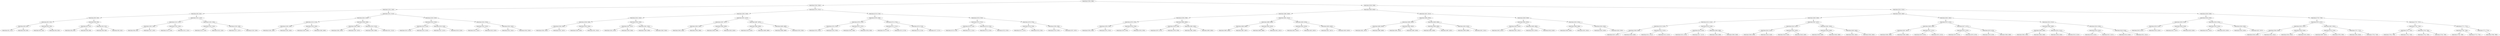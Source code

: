 digraph G{
1397103605 [label="Node{data=[4788, 4788]}"]
1397103605 -> 1596043581
1596043581 [label="Node{data=[3344, 3344]}"]
1596043581 -> 1956499380
1956499380 [label="Node{data=[1345, 1345]}"]
1956499380 -> 1499921518
1499921518 [label="Node{data=[943, 943]}"]
1499921518 -> 974966020
974966020 [label="Node{data=[935, 935]}"]
974966020 -> 1759918883
1759918883 [label="Node{data=[931, 931]}"]
1759918883 -> 1922873828
1922873828 [label="Node{data=[929, 929]}"]
1922873828 -> 485994069
485994069 [label="Node{data=[911, 911]}"]
1922873828 -> 1079981090
1079981090 [label="Node{data=[930, 930]}"]
1759918883 -> 423178281
423178281 [label="Node{data=[933, 933]}"]
423178281 -> 243132787
243132787 [label="Node{data=[932, 932]}"]
423178281 -> 794393583
794393583 [label="Node{data=[934, 934]}"]
974966020 -> 379495426
379495426 [label="Node{data=[939, 939]}"]
379495426 -> 1182164608
1182164608 [label="Node{data=[937, 937]}"]
1182164608 -> 656484684
656484684 [label="Node{data=[936, 936]}"]
1182164608 -> 1128507460
1128507460 [label="Node{data=[938, 938]}"]
379495426 -> 538884762
538884762 [label="Node{data=[941, 941]}"]
538884762 -> 1437178495
1437178495 [label="Node{data=[940, 940]}"]
538884762 -> 2079105743
2079105743 [label="Node{data=[942, 942]}"]
1499921518 -> 624112766
624112766 [label="Node{data=[1322, 1322]}"]
624112766 -> 1881968680
1881968680 [label="Node{data=[1314, 1314]}"]
1881968680 -> 1775212080
1775212080 [label="Node{data=[1285, 1285]}"]
1775212080 -> 2007743260
2007743260 [label="Node{data=[944, 944]}"]
1775212080 -> 1267200339
1267200339 [label="Node{data=[1297, 1297]}"]
1881968680 -> 1606321627
1606321627 [label="Node{data=[1320, 1320]}"]
1606321627 -> 1255536138
1255536138 [label="Node{data=[1319, 1319]}"]
1606321627 -> 1611450135
1611450135 [label="Node{data=[1321, 1321]}"]
624112766 -> 343256876
343256876 [label="Node{data=[1326, 1326]}"]
343256876 -> 1070489636
1070489636 [label="Node{data=[1324, 1324]}"]
1070489636 -> 1523491953
1523491953 [label="Node{data=[1323, 1323]}"]
1070489636 -> 1560077376
1560077376 [label="Node{data=[1325, 1325]}"]
343256876 -> 1699294268
1699294268 [label="Node{data=[1328, 1328]}"]
1699294268 -> 701153265
701153265 [label="Node{data=[1327, 1327]}"]
1699294268 -> 101215125
101215125 [label="Node{data=[1329, 1329]}"]
1956499380 -> 1030570480
1030570480 [label="Node{data=[3312, 3312]}"]
1030570480 -> 300524205
300524205 [label="Node{data=[2814, 2814]}"]
300524205 -> 1830859350
1830859350 [label="Node{data=[2214, 2214]}"]
1830859350 -> 682698916
682698916 [label="Node{data=[1458, 1458]}"]
682698916 -> 2139397763
2139397763 [label="Node{data=[1449, 1449]}"]
682698916 -> 597997332
597997332 [label="Node{data=[1494, 1494]}"]
1830859350 -> 1266549556
1266549556 [label="Node{data=[2435, 2435]}"]
1266549556 -> 1789654775
1789654775 [label="Node{data=[2430, 2430]}"]
1266549556 -> 822087079
822087079 [label="Node{data=[2460, 2460]}"]
300524205 -> 924455044
924455044 [label="Node{data=[3308, 3308]}"]
924455044 -> 214352624
214352624 [label="Node{data=[3306, 3306]}"]
214352624 -> 972001745
972001745 [label="Node{data=[3265, 3265]}"]
214352624 -> 137612926
137612926 [label="Node{data=[3307, 3307]}"]
924455044 -> 1875538380
1875538380 [label="Node{data=[3310, 3310]}"]
1875538380 -> 1428291463
1428291463 [label="Node{data=[3309, 3309]}"]
1875538380 -> 268803563
268803563 [label="Node{data=[3311, 3311]}"]
1030570480 -> 106164651
106164651 [label="Node{data=[3320, 3320]}"]
106164651 -> 984331452
984331452 [label="Node{data=[3316, 3316]}"]
984331452 -> 1621928361
1621928361 [label="Node{data=[3314, 3314]}"]
1621928361 -> 1559927442
1559927442 [label="Node{data=[3313, 3313]}"]
1621928361 -> 1161684495
1161684495 [label="Node{data=[3315, 3315]}"]
984331452 -> 575976512
575976512 [label="Node{data=[3318, 3318]}"]
575976512 -> 657502274
657502274 [label="Node{data=[3317, 3317]}"]
575976512 -> 798392380
798392380 [label="Node{data=[3319, 3319]}"]
106164651 -> 87103071
87103071 [label="Node{data=[3324, 3324]}"]
87103071 -> 37766157
37766157 [label="Node{data=[3322, 3322]}"]
37766157 -> 550524583
550524583 [label="Node{data=[3321, 3321]}"]
37766157 -> 1004316129
1004316129 [label="Node{data=[3323, 3323]}"]
87103071 -> 911400747
911400747 [label="Node{data=[3342, 3342]}"]
911400747 -> 909280704
909280704 [label="Node{data=[3341, 3341]}"]
911400747 -> 351639759
351639759 [label="Node{data=[3343, 3343]}"]
1596043581 -> 1247331357
1247331357 [label="Node{data=[4701, 4701]}"]
1247331357 -> 1792270842
1792270842 [label="Node{data=[3363, 3363]}"]
1792270842 -> 1223521765
1223521765 [label="Node{data=[3352, 3352]}"]
1223521765 -> 1885777879
1885777879 [label="Node{data=[3348, 3348]}"]
1885777879 -> 2090001898
2090001898 [label="Node{data=[3346, 3346]}"]
2090001898 -> 163252147
163252147 [label="Node{data=[3345, 3345]}"]
2090001898 -> 718932284
718932284 [label="Node{data=[3347, 3347]}"]
1885777879 -> 1862734759
1862734759 [label="Node{data=[3350, 3350]}"]
1862734759 -> 72422936
72422936 [label="Node{data=[3349, 3349]}"]
1862734759 -> 1434853310
1434853310 [label="Node{data=[3351, 3351]}"]
1223521765 -> 795836379
795836379 [label="Node{data=[3359, 3359]}"]
795836379 -> 2023939002
2023939002 [label="Node{data=[3357, 3357]}"]
2023939002 -> 1951396704
1951396704 [label="Node{data=[3353, 3353]}"]
2023939002 -> 298940856
298940856 [label="Node{data=[3358, 3358]}"]
795836379 -> 1167347198
1167347198 [label="Node{data=[3361, 3361]}"]
1167347198 -> 721756669
721756669 [label="Node{data=[3360, 3360]}"]
1167347198 -> 542769934
542769934 [label="Node{data=[3362, 3362]}"]
1792270842 -> 987542020
987542020 [label="Node{data=[3672, 3672]}"]
987542020 -> 1564537628
1564537628 [label="Node{data=[3367, 3367]}"]
1564537628 -> 1598569344
1598569344 [label="Node{data=[3365, 3365]}"]
1598569344 -> 796524820
796524820 [label="Node{data=[3364, 3364]}"]
1598569344 -> 1894373997
1894373997 [label="Node{data=[3366, 3366]}"]
1564537628 -> 711659391
711659391 [label="Node{data=[3609, 3609]}"]
711659391 -> 887207305
887207305 [label="Node{data=[3368, 3368]}"]
711659391 -> 1265397920
1265397920 [label="Node{data=[3624, 3624]}"]
987542020 -> 1978200338
1978200338 [label="Node{data=[4697, 4697]}"]
1978200338 -> 118097959
118097959 [label="Node{data=[4695, 4695]}"]
118097959 -> 1056880818
1056880818 [label="Node{data=[4519, 4519]}"]
118097959 -> 373241533
373241533 [label="Node{data=[4696, 4696]}"]
1978200338 -> 619521289
619521289 [label="Node{data=[4699, 4699]}"]
619521289 -> 1945197187
1945197187 [label="Node{data=[4698, 4698]}"]
619521289 -> 947996519
947996519 [label="Node{data=[4700, 4700]}"]
1247331357 -> 1466176532
1466176532 [label="Node{data=[4718, 4718]}"]
1466176532 -> 451720860
451720860 [label="Node{data=[4709, 4709]}"]
451720860 -> 1664143872
1664143872 [label="Node{data=[4705, 4705]}"]
1664143872 -> 1371016062
1371016062 [label="Node{data=[4703, 4703]}"]
1371016062 -> 638280169
638280169 [label="Node{data=[4702, 4702]}"]
1371016062 -> 1496087522
1496087522 [label="Node{data=[4704, 4704]}"]
1664143872 -> 1021907477
1021907477 [label="Node{data=[4707, 4707]}"]
1021907477 -> 756751629
756751629 [label="Node{data=[4706, 4706]}"]
1021907477 -> 1356997998
1356997998 [label="Node{data=[4708, 4708]}"]
451720860 -> 1789638651
1789638651 [label="Node{data=[4714, 4714]}"]
1789638651 -> 505833729
505833729 [label="Node{data=[4711, 4711]}"]
505833729 -> 1805708477
1805708477 [label="Node{data=[4710, 4710]}"]
505833729 -> 707296754
707296754 [label="Node{data=[4713, 4713]}"]
1789638651 -> 495649571
495649571 [label="Node{data=[4716, 4716]}"]
495649571 -> 818421746
818421746 [label="Node{data=[4715, 4715]}"]
495649571 -> 1549912146
1549912146 [label="Node{data=[4717, 4717]}"]
1466176532 -> 902822337
902822337 [label="Node{data=[4726, 4726]}"]
902822337 -> 1889035840
1889035840 [label="Node{data=[4722, 4722]}"]
1889035840 -> 6279214
6279214 [label="Node{data=[4720, 4720]}"]
6279214 -> 1387182895
1387182895 [label="Node{data=[4719, 4719]}"]
6279214 -> 409289034
409289034 [label="Node{data=[4721, 4721]}"]
1889035840 -> 729587296
729587296 [label="Node{data=[4724, 4724]}"]
729587296 -> 1440540033
1440540033 [label="Node{data=[4723, 4723]}"]
729587296 -> 1921801174
1921801174 [label="Node{data=[4725, 4725]}"]
902822337 -> 1079061468
1079061468 [label="Node{data=[4730, 4730]}"]
1079061468 -> 252781096
252781096 [label="Node{data=[4728, 4728]}"]
252781096 -> 1028865702
1028865702 [label="Node{data=[4727, 4727]}"]
252781096 -> 756125745
756125745 [label="Node{data=[4729, 4729]}"]
1079061468 -> 1683440004
1683440004 [label="Node{data=[4786, 4786]}"]
1683440004 -> 1657880388
1657880388 [label="Node{data=[4750, 4750]}"]
1683440004 -> 1179884470
1179884470 [label="Node{data=[4787, 4787]}"]
1397103605 -> 1742871381
1742871381 [label="Node{data=[5206, 5206]}"]
1742871381 -> 971451724
971451724 [label="Node{data=[4820, 4820]}"]
971451724 -> 1378295339
1378295339 [label="Node{data=[4804, 4804]}"]
1378295339 -> 141795826
141795826 [label="Node{data=[4796, 4796]}"]
141795826 -> 2134649626
2134649626 [label="Node{data=[4792, 4792]}"]
2134649626 -> 2142364924
2142364924 [label="Node{data=[4790, 4790]}"]
2142364924 -> 361593703
361593703 [label="Node{data=[4789, 4789]}"]
2142364924 -> 6562837
6562837 [label="Node{data=[4791, 4791]}"]
2134649626 -> 513719288
513719288 [label="Node{data=[4794, 4794]}"]
513719288 -> 1861761747
1861761747 [label="Node{data=[4793, 4793]}"]
513719288 -> 273687080
273687080 [label="Node{data=[4795, 4795]}"]
141795826 -> 825620667
825620667 [label="Node{data=[4800, 4800]}"]
825620667 -> 1512035358
1512035358 [label="Node{data=[4798, 4798]}"]
1512035358 -> 1973306156
1973306156 [label="Node{data=[4797, 4797]}"]
1512035358 -> 1691250389
1691250389 [label="Node{data=[4799, 4799]}"]
825620667 -> 2048963287
2048963287 [label="Node{data=[4802, 4802]}"]
2048963287 -> 1589323433
1589323433 [label="Node{data=[4801, 4801]}"]
2048963287 -> 1505462641
1505462641 [label="Node{data=[4803, 4803]}"]
1378295339 -> 1309994069
1309994069 [label="Node{data=[4812, 4812]}"]
1309994069 -> 836585802
836585802 [label="Node{data=[4808, 4808]}"]
836585802 -> 919912374
919912374 [label="Node{data=[4806, 4806]}"]
919912374 -> 857819164
857819164 [label="Node{data=[4805, 4805]}"]
919912374 -> 1514044521
1514044521 [label="Node{data=[4807, 4807]}"]
836585802 -> 32700797
32700797 [label="Node{data=[4810, 4810]}"]
32700797 -> 306765818
306765818 [label="Node{data=[4809, 4809]}"]
32700797 -> 722469895
722469895 [label="Node{data=[4811, 4811]}"]
1309994069 -> 40171576
40171576 [label="Node{data=[4816, 4816]}"]
40171576 -> 348901400
348901400 [label="Node{data=[4814, 4814]}"]
348901400 -> 1084783220
1084783220 [label="Node{data=[4813, 4813]}"]
348901400 -> 1806925402
1806925402 [label="Node{data=[4815, 4815]}"]
40171576 -> 1312026156
1312026156 [label="Node{data=[4818, 4818]}"]
1312026156 -> 78822626
78822626 [label="Node{data=[4817, 4817]}"]
1312026156 -> 130682330
130682330 [label="Node{data=[4819, 4819]}"]
971451724 -> 2004611799
2004611799 [label="Node{data=[4912, 4912]}"]
2004611799 -> 652751002
652751002 [label="Node{data=[4904, 4904]}"]
652751002 -> 934075657
934075657 [label="Node{data=[4900, 4900]}"]
934075657 -> 1625273083
1625273083 [label="Node{data=[4859, 4859]}"]
1625273083 -> 1218058621
1218058621 [label="Node{data=[4821, 4821]}"]
1625273083 -> 789679124
789679124 [label="Node{data=[4899, 4899]}"]
934075657 -> 2122602602
2122602602 [label="Node{data=[4902, 4902]}"]
2122602602 -> 1666278699
1666278699 [label="Node{data=[4901, 4901]}"]
2122602602 -> 2065222093
2065222093 [label="Node{data=[4903, 4903]}"]
652751002 -> 1489673110
1489673110 [label="Node{data=[4908, 4908]}"]
1489673110 -> 72470509
72470509 [label="Node{data=[4906, 4906]}"]
72470509 -> 1824623217
1824623217 [label="Node{data=[4905, 4905]}"]
72470509 -> 1361731717
1361731717 [label="Node{data=[4907, 4907]}"]
1489673110 -> 1571837725
1571837725 [label="Node{data=[4910, 4910]}"]
1571837725 -> 1460979169
1460979169 [label="Node{data=[4909, 4909]}"]
1571837725 -> 929455984
929455984 [label="Node{data=[4911, 4911]}"]
2004611799 -> 894054225
894054225 [label="Node{data=[5048, 5048]}"]
894054225 -> 1780321882
1780321882 [label="Node{data=[4932, 4932]}"]
1780321882 -> 467100981
467100981 [label="Node{data=[4914, 4914]}"]
467100981 -> 516891872
516891872 [label="Node{data=[4913, 4913]}"]
467100981 -> 2048630991
2048630991 [label="Node{data=[4921, 4921]}"]
1780321882 -> 2087886472
2087886472 [label="Node{data=[4995, 4995]}"]
2087886472 -> 1546429182
1546429182 [label="Node{data=[4974, 4974]}"]
2087886472 -> 992179647
992179647 [label="Node{data=[5018, 5018]}"]
894054225 -> 479836108
479836108 [label="Node{data=[5202, 5202]}"]
479836108 -> 1962408969
1962408969 [label="Node{data=[5098, 5098]}"]
1962408969 -> 1299553083
1299553083 [label="Node{data=[5049, 5049]}"]
1962408969 -> 1843102119
1843102119 [label="Node{data=[5201, 5201]}"]
479836108 -> 1017998343
1017998343 [label="Node{data=[5204, 5204]}"]
1017998343 -> 2003949615
2003949615 [label="Node{data=[5203, 5203]}"]
1017998343 -> 381434297
381434297 [label="Node{data=[5205, 5205]}"]
1742871381 -> 660296816
660296816 [label="Node{data=[5522, 5522]}"]
660296816 -> 1883359688
1883359688 [label="Node{data=[5465, 5465]}"]
1883359688 -> 151570255
151570255 [label="Node{data=[5385, 5385]}"]
151570255 -> 2123253286
2123253286 [label="Node{data=[5214, 5214]}"]
2123253286 -> 59471187
59471187 [label="Node{data=[5210, 5210]}"]
59471187 -> 2105209699
2105209699 [label="Node{data=[5208, 5208]}"]
2105209699 -> 839344444
839344444 [label="Node{data=[5207, 5207]}"]
2105209699 -> 1043643948
1043643948 [label="Node{data=[5209, 5209]}"]
59471187 -> 1716352340
1716352340 [label="Node{data=[5212, 5212]}"]
1716352340 -> 1283879701
1283879701 [label="Node{data=[5211, 5211]}"]
1716352340 -> 1157756216
1157756216 [label="Node{data=[5213, 5213]}"]
2123253286 -> 1583347306
1583347306 [label="Node{data=[5218, 5218]}"]
1583347306 -> 1404423968
1404423968 [label="Node{data=[5216, 5216]}"]
1404423968 -> 752091288
752091288 [label="Node{data=[5215, 5215]}"]
1404423968 -> 1723242511
1723242511 [label="Node{data=[5217, 5217]}"]
1583347306 -> 1207684629
1207684629 [label="Node{data=[5368, 5368]}"]
1207684629 -> 986367237
986367237 [label="Node{data=[5298, 5298]}"]
1207684629 -> 915849732
915849732 [label="Node{data=[5380, 5380]}"]
151570255 -> 1689408057
1689408057 [label="Node{data=[5457, 5457]}"]
1689408057 -> 2107683804
2107683804 [label="Node{data=[5419, 5419]}"]
2107683804 -> 296657792
296657792 [label="Node{data=[5415, 5415]}"]
296657792 -> 296273235
296273235 [label="Node{data=[5409, 5409]}"]
296657792 -> 1736273605
1736273605 [label="Node{data=[5418, 5418]}"]
2107683804 -> 532352933
532352933 [label="Node{data=[5425, 5425]}"]
532352933 -> 2070744433
2070744433 [label="Node{data=[5420, 5420]}"]
532352933 -> 741920018
741920018 [label="Node{data=[5440, 5440]}"]
1689408057 -> 549422358
549422358 [label="Node{data=[5461, 5461]}"]
549422358 -> 1732145283
1732145283 [label="Node{data=[5459, 5459]}"]
1732145283 -> 1957425040
1957425040 [label="Node{data=[5458, 5458]}"]
1732145283 -> 504491082
504491082 [label="Node{data=[5460, 5460]}"]
549422358 -> 1121607083
1121607083 [label="Node{data=[5463, 5463]}"]
1121607083 -> 1450481435
1450481435 [label="Node{data=[5462, 5462]}"]
1121607083 -> 2106078506
2106078506 [label="Node{data=[5464, 5464]}"]
1883359688 -> 1827333485
1827333485 [label="Node{data=[5481, 5481]}"]
1827333485 -> 2093861470
2093861470 [label="Node{data=[5473, 5473]}"]
2093861470 -> 242439827
242439827 [label="Node{data=[5469, 5469]}"]
242439827 -> 854459154
854459154 [label="Node{data=[5467, 5467]}"]
854459154 -> 160713135
160713135 [label="Node{data=[5466, 5466]}"]
854459154 -> 463076857
463076857 [label="Node{data=[5468, 5468]}"]
242439827 -> 256571351
256571351 [label="Node{data=[5471, 5471]}"]
256571351 -> 1308529599
1308529599 [label="Node{data=[5470, 5470]}"]
256571351 -> 1712091806
1712091806 [label="Node{data=[5472, 5472]}"]
2093861470 -> 850279827
850279827 [label="Node{data=[5477, 5477]}"]
850279827 -> 1778552926
1778552926 [label="Node{data=[5475, 5475]}"]
1778552926 -> 1406698954
1406698954 [label="Node{data=[5474, 5474]}"]
1778552926 -> 1447400877
1447400877 [label="Node{data=[5476, 5476]}"]
850279827 -> 365197395
365197395 [label="Node{data=[5479, 5479]}"]
365197395 -> 1807387349
1807387349 [label="Node{data=[5478, 5478]}"]
365197395 -> 2094769341
2094769341 [label="Node{data=[5480, 5480]}"]
1827333485 -> 105492086
105492086 [label="Node{data=[5514, 5514]}"]
105492086 -> 821647372
821647372 [label="Node{data=[5485, 5485]}"]
821647372 -> 262836452
262836452 [label="Node{data=[5483, 5483]}"]
262836452 -> 779432928
779432928 [label="Node{data=[5482, 5482]}"]
262836452 -> 1703150150
1703150150 [label="Node{data=[5484, 5484]}"]
821647372 -> 524750786
524750786 [label="Node{data=[5512, 5512]}"]
524750786 -> 1152483710
1152483710 [label="Node{data=[5504, 5504]}"]
524750786 -> 1130123323
1130123323 [label="Node{data=[5513, 5513]}"]
105492086 -> 110099492
110099492 [label="Node{data=[5518, 5518]}"]
110099492 -> 554818088
554818088 [label="Node{data=[5516, 5516]}"]
554818088 -> 1768097029
1768097029 [label="Node{data=[5515, 5515]}"]
554818088 -> 1210015130
1210015130 [label="Node{data=[5517, 5517]}"]
110099492 -> 822670945
822670945 [label="Node{data=[5520, 5520]}"]
822670945 -> 518503154
518503154 [label="Node{data=[5519, 5519]}"]
822670945 -> 1876807430
1876807430 [label="Node{data=[5521, 5521]}"]
660296816 -> 1562160362
1562160362 [label="Node{data=[5538, 5538]}"]
1562160362 -> 726790870
726790870 [label="Node{data=[5530, 5530]}"]
726790870 -> 146992484
146992484 [label="Node{data=[5526, 5526]}"]
146992484 -> 157722245
157722245 [label="Node{data=[5524, 5524]}"]
157722245 -> 824520895
824520895 [label="Node{data=[5523, 5523]}"]
157722245 -> 356950799
356950799 [label="Node{data=[5525, 5525]}"]
146992484 -> 175162638
175162638 [label="Node{data=[5528, 5528]}"]
175162638 -> 916326475
916326475 [label="Node{data=[5527, 5527]}"]
175162638 -> 782657263
782657263 [label="Node{data=[5529, 5529]}"]
726790870 -> 249100015
249100015 [label="Node{data=[5534, 5534]}"]
249100015 -> 42732175
42732175 [label="Node{data=[5532, 5532]}"]
42732175 -> 1150719685
1150719685 [label="Node{data=[5531, 5531]}"]
42732175 -> 1503269286
1503269286 [label="Node{data=[5533, 5533]}"]
249100015 -> 280816628
280816628 [label="Node{data=[5536, 5536]}"]
280816628 -> 1921405726
1921405726 [label="Node{data=[5535, 5535]}"]
280816628 -> 39240501
39240501 [label="Node{data=[5537, 5537]}"]
1562160362 -> 189326840
189326840 [label="Node{data=[7759, 7759]}"]
189326840 -> 2094816302
2094816302 [label="Node{data=[5575, 5575]}"]
2094816302 -> 1015217672
1015217672 [label="Node{data=[5542, 5542]}"]
1015217672 -> 150588870
150588870 [label="Node{data=[5540, 5540]}"]
150588870 -> 1146265092
1146265092 [label="Node{data=[5539, 5539]}"]
150588870 -> 1517389708
1517389708 [label="Node{data=[5541, 5541]}"]
1015217672 -> 1906851956
1906851956 [label="Node{data=[5544, 5544]}"]
1906851956 -> 930690170
930690170 [label="Node{data=[5543, 5543]}"]
1906851956 -> 1728790063
1728790063 [label="Node{data=[5545, 5545]}"]
2094816302 -> 831559845
831559845 [label="Node{data=[5821, 5821]}"]
831559845 -> 42517763
42517763 [label="Node{data=[5743, 5743]}"]
42517763 -> 2083322828
2083322828 [label="Node{data=[5687, 5687]}"]
42517763 -> 1122519072
1122519072 [label="Node{data=[5799, 5799]}"]
831559845 -> 2005443944
2005443944 [label="Node{data=[7757, 7757]}"]
2005443944 -> 862770759
862770759 [label="Node{data=[5834, 5834]}"]
2005443944 -> 679852413
679852413 [label="Node{data=[7758, 7758]}"]
189326840 -> 673996037
673996037 [label="Node{data=[7767, 7767]}"]
673996037 -> 448601741
448601741 [label="Node{data=[7763, 7763]}"]
448601741 -> 1328950643
1328950643 [label="Node{data=[7761, 7761]}"]
1328950643 -> 1249721273
1249721273 [label="Node{data=[7760, 7760]}"]
1328950643 -> 15958918
15958918 [label="Node{data=[7762, 7762]}"]
448601741 -> 1917369443
1917369443 [label="Node{data=[7765, 7765]}"]
1917369443 -> 216746732
216746732 [label="Node{data=[7764, 7764]}"]
1917369443 -> 803739707
803739707 [label="Node{data=[7766, 7766]}"]
673996037 -> 865817075
865817075 [label="Node{data=[7771, 7771]}"]
865817075 -> 75978823
75978823 [label="Node{data=[7769, 7769]}"]
75978823 -> 1382931985
1382931985 [label="Node{data=[7768, 7768]}"]
75978823 -> 1034628519
1034628519 [label="Node{data=[7770, 7770]}"]
865817075 -> 1414985512
1414985512 [label="Node{data=[7772, 7772]}"]
1414985512 -> 1789773957
1789773957 [label="Node{data=[7996, 7996]}"]
}